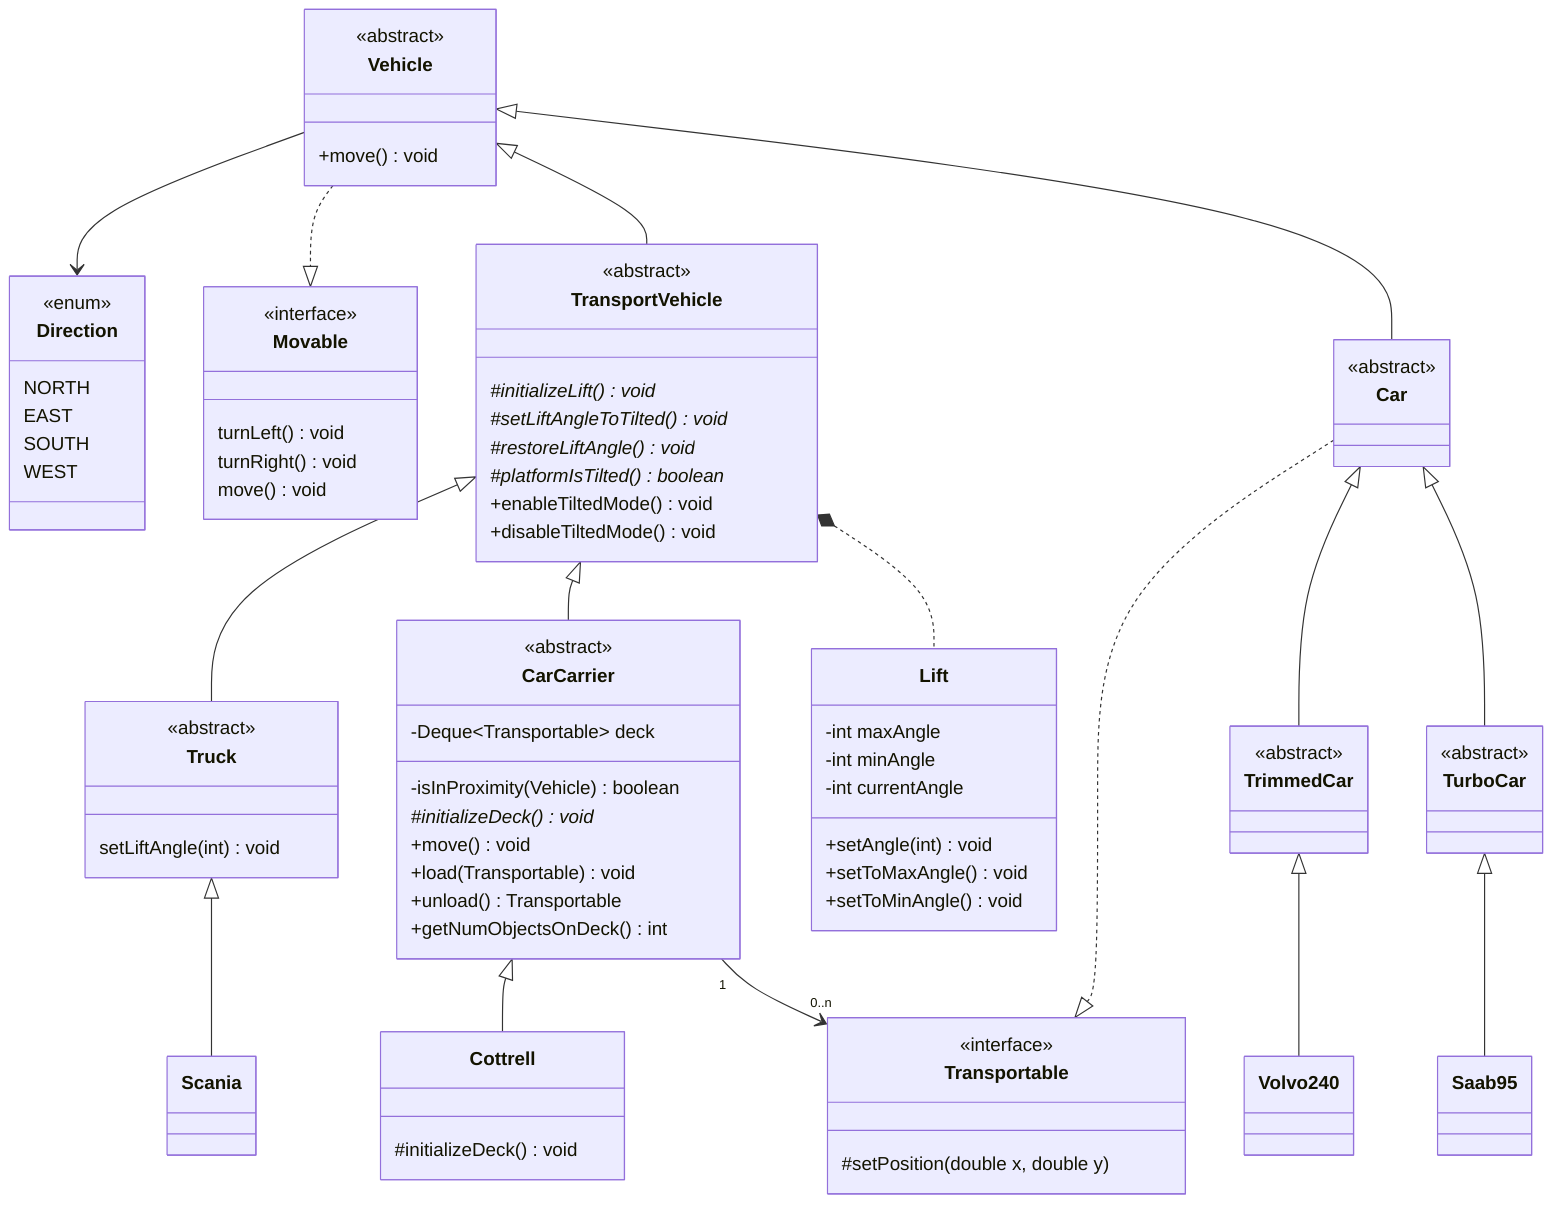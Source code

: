 classDiagram

  class Direction {
    <<enum>>
    NORTH
    EAST
    SOUTH
    WEST
  }

  class Transportable {
    <<interface>>
    #setPosition(double x, double y)
  }

  class Movable{
    <<interface>>
    turnLeft() void
    turnRight() void
    move() void
  }

  class Vehicle{
    <<abstract>>
    +move() void
  }

  class TransportVehicle {
    <<abstract>>
    #initializeLift() void*
    #setLiftAngleToTilted() void*
    #restoreLiftAngle() void*
    #platformIsTilted() boolean*
    +enableTiltedMode() void
    +disableTiltedMode() void
  }

  class CarCarrier {
    <<abstract>>
    -Deque~Transportable~ deck
    -isInProximity(Vehicle) boolean
    #initializeDeck() void*
    +move() void
    +load(Transportable) void
    +unload() Transportable
    +getNumObjectsOnDeck() int
  }

  class Cottrell {
    #initializeDeck() void
  }

  class Truck {
    <<abstract>>
    setLiftAngle(int) void
  }

  class Scania {
  }

  class Lift {
    -int maxAngle
    -int minAngle
    -int currentAngle
    +setAngle(int) void
    +setToMaxAngle() void
    +setToMinAngle() void
  }

  class Car {
    <<abstract>>
  }

  class TrimmedCar {
    <<abstract>>
  }

  class TurboCar {
    <<abstract>>
  }

  class Volvo240 {
  }

  class Saab95 {
  }


Vehicle --> Direction
Vehicle ..|> Movable
Vehicle <|-- TransportVehicle
Vehicle <|-- Car
TransportVehicle <|-- Truck
TransportVehicle <|-- CarCarrier
TransportVehicle *.. Lift
Truck <|-- Scania
CarCarrier <|-- Cottrell
CarCarrier "1" --> "0..n" Transportable
Car ..|> Transportable
Car <|-- TrimmedCar
Car <|-- TurboCar
TrimmedCar <|-- Volvo240
TurboCar <|-- Saab95